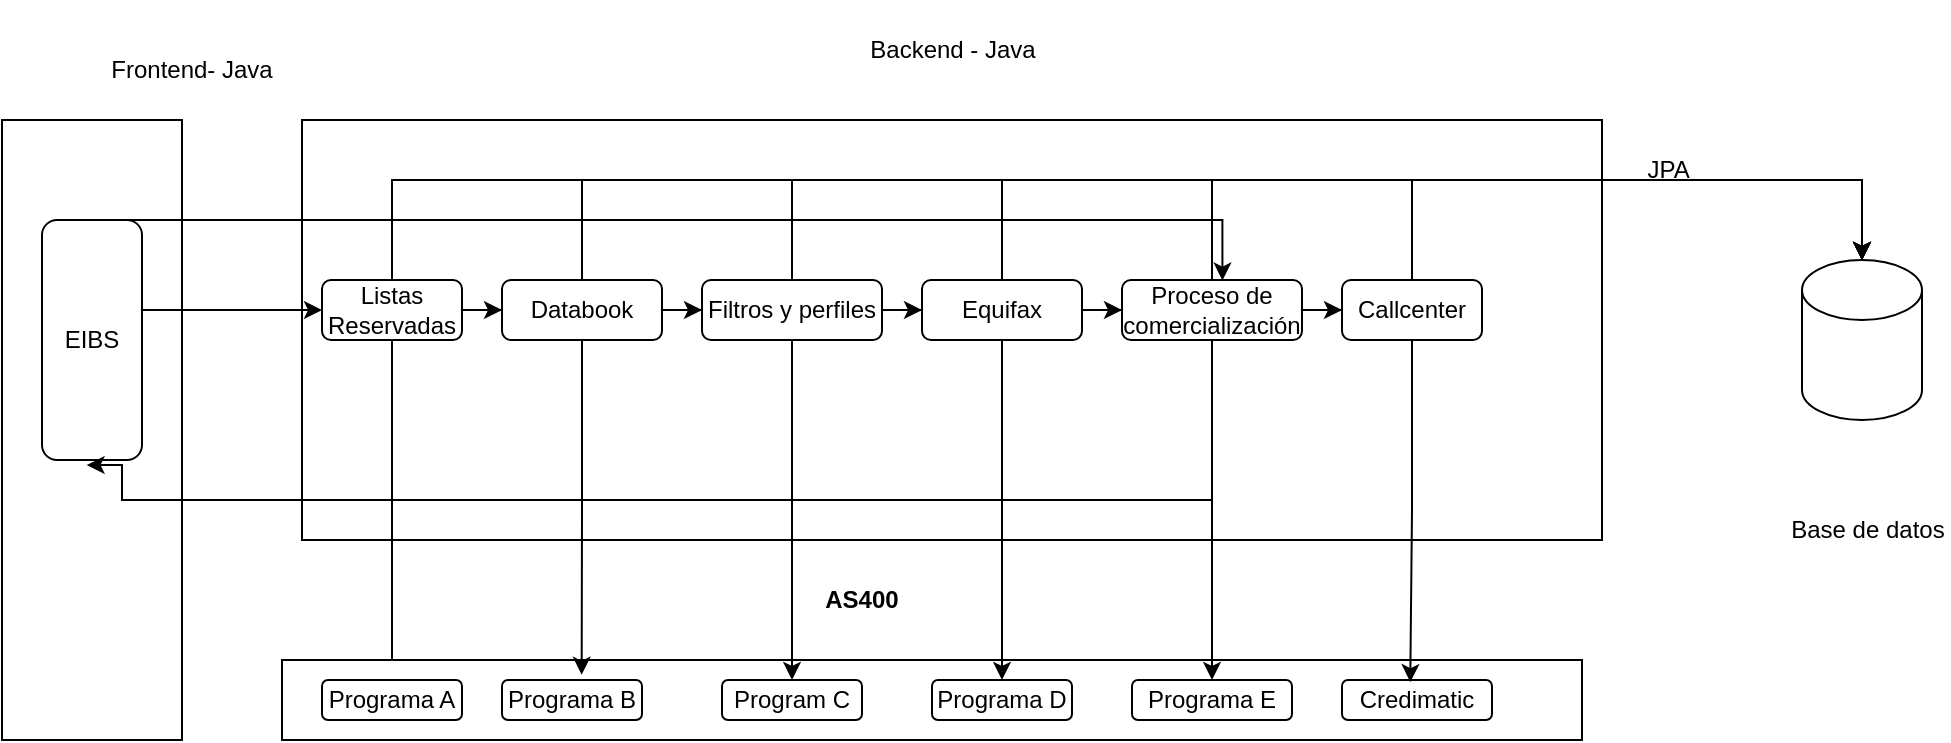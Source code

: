 <mxfile version="24.3.1" type="github">
  <diagram name="Página-1" id="S1EQAlbc48j2_lUzDnNN">
    <mxGraphModel dx="2153" dy="609" grid="1" gridSize="10" guides="1" tooltips="1" connect="1" arrows="1" fold="1" page="1" pageScale="1" pageWidth="827" pageHeight="1169" math="0" shadow="0">
      <root>
        <mxCell id="0" />
        <mxCell id="1" parent="0" />
        <mxCell id="jxP6w30IEI8nObTOa0WH-3" value="Backend - Java" style="text;html=1;align=center;verticalAlign=middle;whiteSpace=wrap;rounded=0;" vertex="1" parent="1">
          <mxGeometry x="392.5" y="70" width="85" height="30" as="geometry" />
        </mxCell>
        <mxCell id="jxP6w30IEI8nObTOa0WH-4" value="&lt;b&gt;AS400&lt;/b&gt;" style="text;html=1;align=center;verticalAlign=middle;whiteSpace=wrap;rounded=0;" vertex="1" parent="1">
          <mxGeometry x="360" y="345" width="60" height="30" as="geometry" />
        </mxCell>
        <mxCell id="jxP6w30IEI8nObTOa0WH-6" value="" style="rounded=0;whiteSpace=wrap;html=1;" vertex="1" parent="1">
          <mxGeometry x="110" y="120" width="650" height="210" as="geometry" />
        </mxCell>
        <mxCell id="jxP6w30IEI8nObTOa0WH-15" value="" style="edgeStyle=orthogonalEdgeStyle;rounded=0;orthogonalLoop=1;jettySize=auto;html=1;" edge="1" parent="1" source="jxP6w30IEI8nObTOa0WH-5" target="jxP6w30IEI8nObTOa0WH-10">
          <mxGeometry relative="1" as="geometry" />
        </mxCell>
        <mxCell id="jxP6w30IEI8nObTOa0WH-42" style="edgeStyle=orthogonalEdgeStyle;rounded=0;orthogonalLoop=1;jettySize=auto;html=1;entryX=0.5;entryY=0;entryDx=0;entryDy=0;" edge="1" parent="1" source="jxP6w30IEI8nObTOa0WH-5" target="jxP6w30IEI8nObTOa0WH-41">
          <mxGeometry relative="1" as="geometry" />
        </mxCell>
        <mxCell id="jxP6w30IEI8nObTOa0WH-5" value="Listas Reservadas" style="rounded=1;whiteSpace=wrap;html=1;" vertex="1" parent="1">
          <mxGeometry x="120" y="200" width="70" height="30" as="geometry" />
        </mxCell>
        <mxCell id="jxP6w30IEI8nObTOa0WH-7" value="" style="rounded=0;whiteSpace=wrap;html=1;" vertex="1" parent="1">
          <mxGeometry x="100" y="390" width="650" height="40" as="geometry" />
        </mxCell>
        <mxCell id="jxP6w30IEI8nObTOa0WH-19" style="edgeStyle=orthogonalEdgeStyle;rounded=0;orthogonalLoop=1;jettySize=auto;html=1;" edge="1" parent="1" source="jxP6w30IEI8nObTOa0WH-9" target="jxP6w30IEI8nObTOa0WH-12">
          <mxGeometry relative="1" as="geometry" />
        </mxCell>
        <mxCell id="jxP6w30IEI8nObTOa0WH-47" style="edgeStyle=orthogonalEdgeStyle;rounded=0;orthogonalLoop=1;jettySize=auto;html=1;" edge="1" parent="1" source="jxP6w30IEI8nObTOa0WH-9" target="jxP6w30IEI8nObTOa0WH-46">
          <mxGeometry relative="1" as="geometry">
            <Array as="points">
              <mxPoint x="355" y="320" />
              <mxPoint x="355" y="320" />
            </Array>
          </mxGeometry>
        </mxCell>
        <mxCell id="jxP6w30IEI8nObTOa0WH-9" value="Filtros y perfiles" style="rounded=1;whiteSpace=wrap;html=1;" vertex="1" parent="1">
          <mxGeometry x="310" y="200" width="90" height="30" as="geometry" />
        </mxCell>
        <mxCell id="jxP6w30IEI8nObTOa0WH-18" style="edgeStyle=orthogonalEdgeStyle;rounded=0;orthogonalLoop=1;jettySize=auto;html=1;" edge="1" parent="1" source="jxP6w30IEI8nObTOa0WH-10" target="jxP6w30IEI8nObTOa0WH-9">
          <mxGeometry relative="1" as="geometry" />
        </mxCell>
        <mxCell id="jxP6w30IEI8nObTOa0WH-10" value="Databook" style="rounded=1;whiteSpace=wrap;html=1;" vertex="1" parent="1">
          <mxGeometry x="210" y="200" width="80" height="30" as="geometry" />
        </mxCell>
        <mxCell id="jxP6w30IEI8nObTOa0WH-25" style="edgeStyle=orthogonalEdgeStyle;rounded=0;orthogonalLoop=1;jettySize=auto;html=1;entryX=0;entryY=0.5;entryDx=0;entryDy=0;" edge="1" parent="1" source="jxP6w30IEI8nObTOa0WH-12" target="jxP6w30IEI8nObTOa0WH-13">
          <mxGeometry relative="1" as="geometry" />
        </mxCell>
        <mxCell id="jxP6w30IEI8nObTOa0WH-55" style="edgeStyle=orthogonalEdgeStyle;rounded=0;orthogonalLoop=1;jettySize=auto;html=1;" edge="1" parent="1" source="jxP6w30IEI8nObTOa0WH-12" target="jxP6w30IEI8nObTOa0WH-48">
          <mxGeometry relative="1" as="geometry" />
        </mxCell>
        <mxCell id="jxP6w30IEI8nObTOa0WH-12" value="Equifax" style="rounded=1;whiteSpace=wrap;html=1;" vertex="1" parent="1">
          <mxGeometry x="420" y="200" width="80" height="30" as="geometry" />
        </mxCell>
        <mxCell id="jxP6w30IEI8nObTOa0WH-29" value="" style="edgeStyle=orthogonalEdgeStyle;rounded=0;orthogonalLoop=1;jettySize=auto;html=1;" edge="1" parent="1" source="jxP6w30IEI8nObTOa0WH-13" target="jxP6w30IEI8nObTOa0WH-26">
          <mxGeometry relative="1" as="geometry" />
        </mxCell>
        <mxCell id="jxP6w30IEI8nObTOa0WH-52" style="edgeStyle=orthogonalEdgeStyle;rounded=0;orthogonalLoop=1;jettySize=auto;html=1;" edge="1" parent="1" source="jxP6w30IEI8nObTOa0WH-13" target="jxP6w30IEI8nObTOa0WH-50">
          <mxGeometry relative="1" as="geometry" />
        </mxCell>
        <mxCell id="jxP6w30IEI8nObTOa0WH-13" value="Proceso de comercialización" style="rounded=1;whiteSpace=wrap;html=1;" vertex="1" parent="1">
          <mxGeometry x="520" y="200" width="90" height="30" as="geometry" />
        </mxCell>
        <mxCell id="jxP6w30IEI8nObTOa0WH-22" value="" style="rounded=0;whiteSpace=wrap;html=1;" vertex="1" parent="1">
          <mxGeometry x="-40" y="120" width="90" height="310" as="geometry" />
        </mxCell>
        <mxCell id="jxP6w30IEI8nObTOa0WH-23" value="Frontend- Java" style="text;html=1;align=center;verticalAlign=middle;whiteSpace=wrap;rounded=0;" vertex="1" parent="1">
          <mxGeometry x="10" y="80" width="90" height="30" as="geometry" />
        </mxCell>
        <mxCell id="jxP6w30IEI8nObTOa0WH-39" style="edgeStyle=orthogonalEdgeStyle;rounded=0;orthogonalLoop=1;jettySize=auto;html=1;entryX=0;entryY=0.5;entryDx=0;entryDy=0;" edge="1" parent="1" source="jxP6w30IEI8nObTOa0WH-24" target="jxP6w30IEI8nObTOa0WH-5">
          <mxGeometry relative="1" as="geometry">
            <Array as="points">
              <mxPoint x="100" y="215" />
              <mxPoint x="100" y="215" />
            </Array>
          </mxGeometry>
        </mxCell>
        <mxCell id="jxP6w30IEI8nObTOa0WH-24" value="EIBS" style="rounded=1;whiteSpace=wrap;html=1;" vertex="1" parent="1">
          <mxGeometry x="-20" y="170" width="50" height="120" as="geometry" />
        </mxCell>
        <mxCell id="jxP6w30IEI8nObTOa0WH-26" value="Callcenter" style="rounded=1;whiteSpace=wrap;html=1;" vertex="1" parent="1">
          <mxGeometry x="630" y="200" width="70" height="30" as="geometry" />
        </mxCell>
        <mxCell id="jxP6w30IEI8nObTOa0WH-32" style="edgeStyle=orthogonalEdgeStyle;rounded=0;orthogonalLoop=1;jettySize=auto;html=1;entryX=0.446;entryY=1.021;entryDx=0;entryDy=0;entryPerimeter=0;" edge="1" parent="1" source="jxP6w30IEI8nObTOa0WH-13" target="jxP6w30IEI8nObTOa0WH-24">
          <mxGeometry relative="1" as="geometry">
            <Array as="points">
              <mxPoint x="565" y="310" />
              <mxPoint x="20" y="310" />
              <mxPoint x="20" y="293" />
            </Array>
          </mxGeometry>
        </mxCell>
        <mxCell id="jxP6w30IEI8nObTOa0WH-37" style="edgeStyle=orthogonalEdgeStyle;rounded=0;orthogonalLoop=1;jettySize=auto;html=1;entryX=0.558;entryY=0.009;entryDx=0;entryDy=0;entryPerimeter=0;exitX=0.75;exitY=0;exitDx=0;exitDy=0;" edge="1" parent="1" source="jxP6w30IEI8nObTOa0WH-24" target="jxP6w30IEI8nObTOa0WH-13">
          <mxGeometry relative="1" as="geometry">
            <Array as="points">
              <mxPoint x="570" y="170" />
            </Array>
          </mxGeometry>
        </mxCell>
        <mxCell id="jxP6w30IEI8nObTOa0WH-40" value="Credimatic" style="rounded=1;whiteSpace=wrap;html=1;" vertex="1" parent="1">
          <mxGeometry x="630" y="400" width="75" height="20" as="geometry" />
        </mxCell>
        <mxCell id="jxP6w30IEI8nObTOa0WH-41" value="Programa A" style="rounded=1;whiteSpace=wrap;html=1;" vertex="1" parent="1">
          <mxGeometry x="120" y="400" width="70" height="20" as="geometry" />
        </mxCell>
        <mxCell id="jxP6w30IEI8nObTOa0WH-43" value="Programa B" style="rounded=1;whiteSpace=wrap;html=1;" vertex="1" parent="1">
          <mxGeometry x="210" y="400" width="70" height="20" as="geometry" />
        </mxCell>
        <mxCell id="jxP6w30IEI8nObTOa0WH-44" style="edgeStyle=orthogonalEdgeStyle;rounded=0;orthogonalLoop=1;jettySize=auto;html=1;entryX=0.569;entryY=-0.13;entryDx=0;entryDy=0;entryPerimeter=0;" edge="1" parent="1" source="jxP6w30IEI8nObTOa0WH-10" target="jxP6w30IEI8nObTOa0WH-43">
          <mxGeometry relative="1" as="geometry" />
        </mxCell>
        <mxCell id="jxP6w30IEI8nObTOa0WH-46" value="Program C" style="rounded=1;whiteSpace=wrap;html=1;" vertex="1" parent="1">
          <mxGeometry x="320" y="400" width="70" height="20" as="geometry" />
        </mxCell>
        <mxCell id="jxP6w30IEI8nObTOa0WH-48" value="Programa D" style="rounded=1;whiteSpace=wrap;html=1;" vertex="1" parent="1">
          <mxGeometry x="425" y="400" width="70" height="20" as="geometry" />
        </mxCell>
        <mxCell id="jxP6w30IEI8nObTOa0WH-50" value="Programa E" style="rounded=1;whiteSpace=wrap;html=1;" vertex="1" parent="1">
          <mxGeometry x="525" y="400" width="80" height="20" as="geometry" />
        </mxCell>
        <mxCell id="jxP6w30IEI8nObTOa0WH-51" style="edgeStyle=orthogonalEdgeStyle;rounded=0;orthogonalLoop=1;jettySize=auto;html=1;entryX=0.455;entryY=0.054;entryDx=0;entryDy=0;entryPerimeter=0;" edge="1" parent="1" source="jxP6w30IEI8nObTOa0WH-26" target="jxP6w30IEI8nObTOa0WH-40">
          <mxGeometry relative="1" as="geometry" />
        </mxCell>
        <mxCell id="jxP6w30IEI8nObTOa0WH-53" value="" style="shape=image;verticalLabelPosition=bottom;labelBackgroundColor=default;verticalAlign=top;aspect=fixed;imageAspect=0;image=https://cdn-icons-png.flaticon.com/512/226/226777.png;" vertex="1" parent="1">
          <mxGeometry x="330" y="60" width="50" height="50" as="geometry" />
        </mxCell>
        <mxCell id="jxP6w30IEI8nObTOa0WH-54" value="" style="shape=image;verticalLabelPosition=bottom;labelBackgroundColor=default;verticalAlign=top;aspect=fixed;imageAspect=0;image=https://cdn-icons-png.flaticon.com/512/226/226777.png;" vertex="1" parent="1">
          <mxGeometry x="-40" y="60" width="50" height="50" as="geometry" />
        </mxCell>
        <mxCell id="jxP6w30IEI8nObTOa0WH-58" value="" style="shape=image;verticalLabelPosition=bottom;labelBackgroundColor=default;verticalAlign=top;aspect=fixed;imageAspect=0;image=https://www.conectasoftware.com/wp-content/uploads/2020/07/ibm-as-400-conector-ecommerce.png;" vertex="1" parent="1">
          <mxGeometry x="310" y="340" width="40" height="40" as="geometry" />
        </mxCell>
        <mxCell id="jxP6w30IEI8nObTOa0WH-61" value="" style="shape=image;verticalLabelPosition=bottom;labelBackgroundColor=default;verticalAlign=top;aspect=fixed;imageAspect=0;image=https://c0.klipartz.com/pngpicture/879/229/gratis-png-logotipo-de-ibm-db2-software-de-la-base-de-datos-ibm-db2-sql-ibm.png;" vertex="1" parent="1">
          <mxGeometry x="866.6" y="280" width="53.4" height="30" as="geometry" />
        </mxCell>
        <mxCell id="jxP6w30IEI8nObTOa0WH-62" value="Base de datos" style="text;html=1;align=center;verticalAlign=middle;whiteSpace=wrap;rounded=0;" vertex="1" parent="1">
          <mxGeometry x="853.3" y="310" width="80" height="30" as="geometry" />
        </mxCell>
        <mxCell id="jxP6w30IEI8nObTOa0WH-63" value="" style="shape=cylinder3;whiteSpace=wrap;html=1;boundedLbl=1;backgroundOutline=1;size=15;" vertex="1" parent="1">
          <mxGeometry x="860" y="190" width="60" height="80" as="geometry" />
        </mxCell>
        <mxCell id="jxP6w30IEI8nObTOa0WH-64" style="edgeStyle=orthogonalEdgeStyle;rounded=0;orthogonalLoop=1;jettySize=auto;html=1;" edge="1" parent="1" source="jxP6w30IEI8nObTOa0WH-5">
          <mxGeometry relative="1" as="geometry">
            <mxPoint x="890" y="190" as="targetPoint" />
            <Array as="points">
              <mxPoint x="155" y="150" />
              <mxPoint x="890" y="150" />
            </Array>
          </mxGeometry>
        </mxCell>
        <mxCell id="jxP6w30IEI8nObTOa0WH-65" style="edgeStyle=orthogonalEdgeStyle;rounded=0;orthogonalLoop=1;jettySize=auto;html=1;entryX=0.5;entryY=0;entryDx=0;entryDy=0;entryPerimeter=0;" edge="1" parent="1" source="jxP6w30IEI8nObTOa0WH-10" target="jxP6w30IEI8nObTOa0WH-63">
          <mxGeometry relative="1" as="geometry">
            <Array as="points">
              <mxPoint x="250" y="150" />
              <mxPoint x="890" y="150" />
            </Array>
          </mxGeometry>
        </mxCell>
        <mxCell id="jxP6w30IEI8nObTOa0WH-66" style="edgeStyle=orthogonalEdgeStyle;rounded=0;orthogonalLoop=1;jettySize=auto;html=1;entryX=0.5;entryY=0;entryDx=0;entryDy=0;entryPerimeter=0;" edge="1" parent="1" source="jxP6w30IEI8nObTOa0WH-9" target="jxP6w30IEI8nObTOa0WH-63">
          <mxGeometry relative="1" as="geometry">
            <Array as="points">
              <mxPoint x="355" y="150" />
              <mxPoint x="890" y="150" />
            </Array>
          </mxGeometry>
        </mxCell>
        <mxCell id="jxP6w30IEI8nObTOa0WH-67" value="JPA&amp;nbsp;" style="text;html=1;align=center;verticalAlign=middle;whiteSpace=wrap;rounded=0;" vertex="1" parent="1">
          <mxGeometry x="760" y="130" width="70" height="30" as="geometry" />
        </mxCell>
        <mxCell id="jxP6w30IEI8nObTOa0WH-68" style="edgeStyle=orthogonalEdgeStyle;rounded=0;orthogonalLoop=1;jettySize=auto;html=1;entryX=0.5;entryY=0;entryDx=0;entryDy=0;entryPerimeter=0;" edge="1" parent="1" source="jxP6w30IEI8nObTOa0WH-12" target="jxP6w30IEI8nObTOa0WH-63">
          <mxGeometry relative="1" as="geometry">
            <Array as="points">
              <mxPoint x="460" y="150" />
              <mxPoint x="890" y="150" />
            </Array>
          </mxGeometry>
        </mxCell>
        <mxCell id="jxP6w30IEI8nObTOa0WH-69" style="edgeStyle=orthogonalEdgeStyle;rounded=0;orthogonalLoop=1;jettySize=auto;html=1;entryX=0.5;entryY=0;entryDx=0;entryDy=0;entryPerimeter=0;" edge="1" parent="1" source="jxP6w30IEI8nObTOa0WH-13" target="jxP6w30IEI8nObTOa0WH-63">
          <mxGeometry relative="1" as="geometry">
            <Array as="points">
              <mxPoint x="565" y="150" />
              <mxPoint x="890" y="150" />
            </Array>
          </mxGeometry>
        </mxCell>
        <mxCell id="jxP6w30IEI8nObTOa0WH-70" style="edgeStyle=orthogonalEdgeStyle;rounded=0;orthogonalLoop=1;jettySize=auto;html=1;entryX=0.5;entryY=0;entryDx=0;entryDy=0;entryPerimeter=0;" edge="1" parent="1" source="jxP6w30IEI8nObTOa0WH-26" target="jxP6w30IEI8nObTOa0WH-63">
          <mxGeometry relative="1" as="geometry">
            <Array as="points">
              <mxPoint x="665" y="150" />
              <mxPoint x="890" y="150" />
            </Array>
          </mxGeometry>
        </mxCell>
      </root>
    </mxGraphModel>
  </diagram>
</mxfile>
